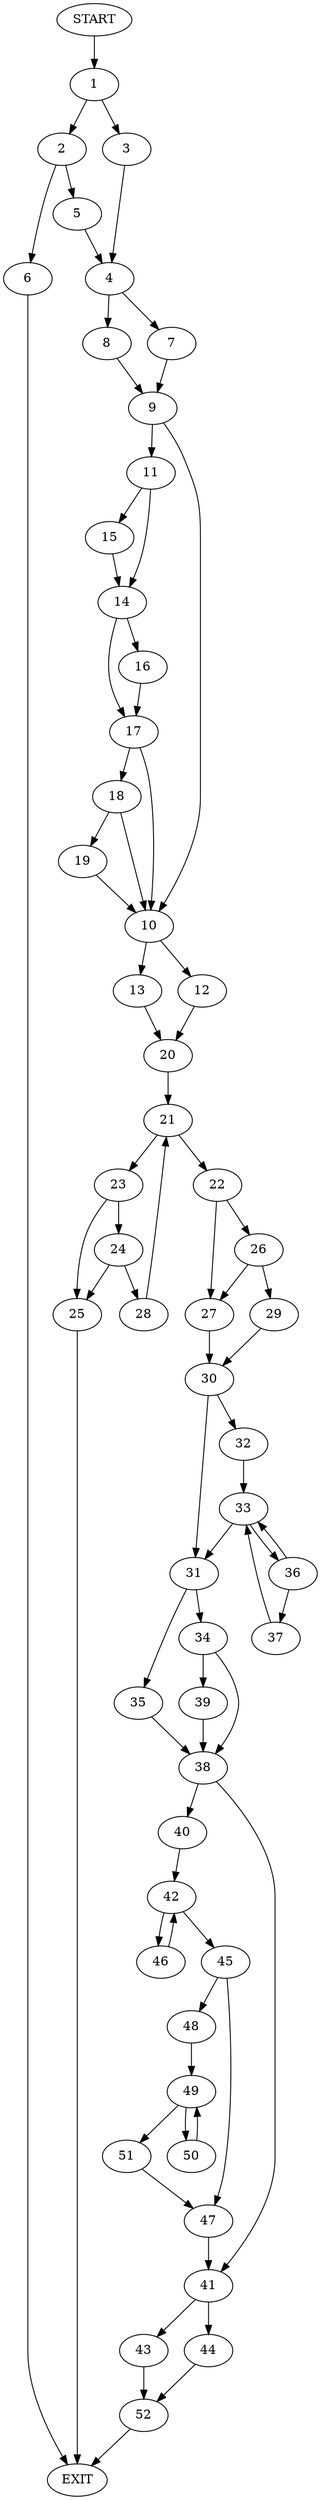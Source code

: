 digraph {
0 [label="START"]
53 [label="EXIT"]
0 -> 1
1 -> 2
1 -> 3
3 -> 4
2 -> 5
2 -> 6
6 -> 53
5 -> 4
4 -> 7
4 -> 8
8 -> 9
7 -> 9
9 -> 10
9 -> 11
10 -> 12
10 -> 13
11 -> 14
11 -> 15
14 -> 16
14 -> 17
15 -> 14
16 -> 17
17 -> 10
17 -> 18
18 -> 19
18 -> 10
19 -> 10
12 -> 20
13 -> 20
20 -> 21
21 -> 22
21 -> 23
23 -> 24
23 -> 25
22 -> 26
22 -> 27
24 -> 28
24 -> 25
25 -> 53
28 -> 21
26 -> 27
26 -> 29
27 -> 30
29 -> 30
30 -> 31
30 -> 32
32 -> 33
31 -> 34
31 -> 35
33 -> 31
33 -> 36
36 -> 37
36 -> 33
37 -> 33
35 -> 38
34 -> 39
34 -> 38
38 -> 40
38 -> 41
39 -> 38
40 -> 42
41 -> 43
41 -> 44
42 -> 45
42 -> 46
46 -> 42
45 -> 47
45 -> 48
47 -> 41
48 -> 49
49 -> 50
49 -> 51
51 -> 47
50 -> 49
43 -> 52
44 -> 52
52 -> 53
}
